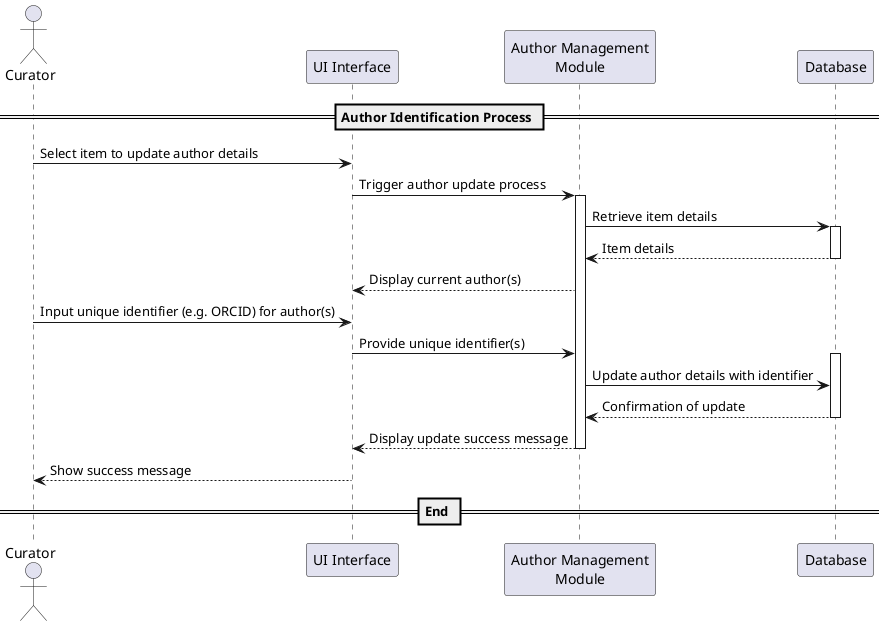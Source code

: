 @startuml
actor Curator as curator
participant "UI Interface" as UI
participant "Author Management\nModule" as authorModule
participant "Database" as DB

== Author Identification Process ==

curator -> UI : Select item to update author details
UI -> authorModule : Trigger author update process
activate authorModule

authorModule -> DB : Retrieve item details
activate DB
DB --> authorModule : Item details
deactivate DB

authorModule --> UI : Display current author(s)
curator -> UI : Input unique identifier (e.g. ORCID) for author(s)
UI -> authorModule : Provide unique identifier(s)
activate DB
authorModule -> DB : Update author details with identifier
DB --> authorModule : Confirmation of update
deactivate DB
authorModule --> UI : Display update success message
deactivate authorModule
UI --> curator : Show success message

== End ==
@enduml